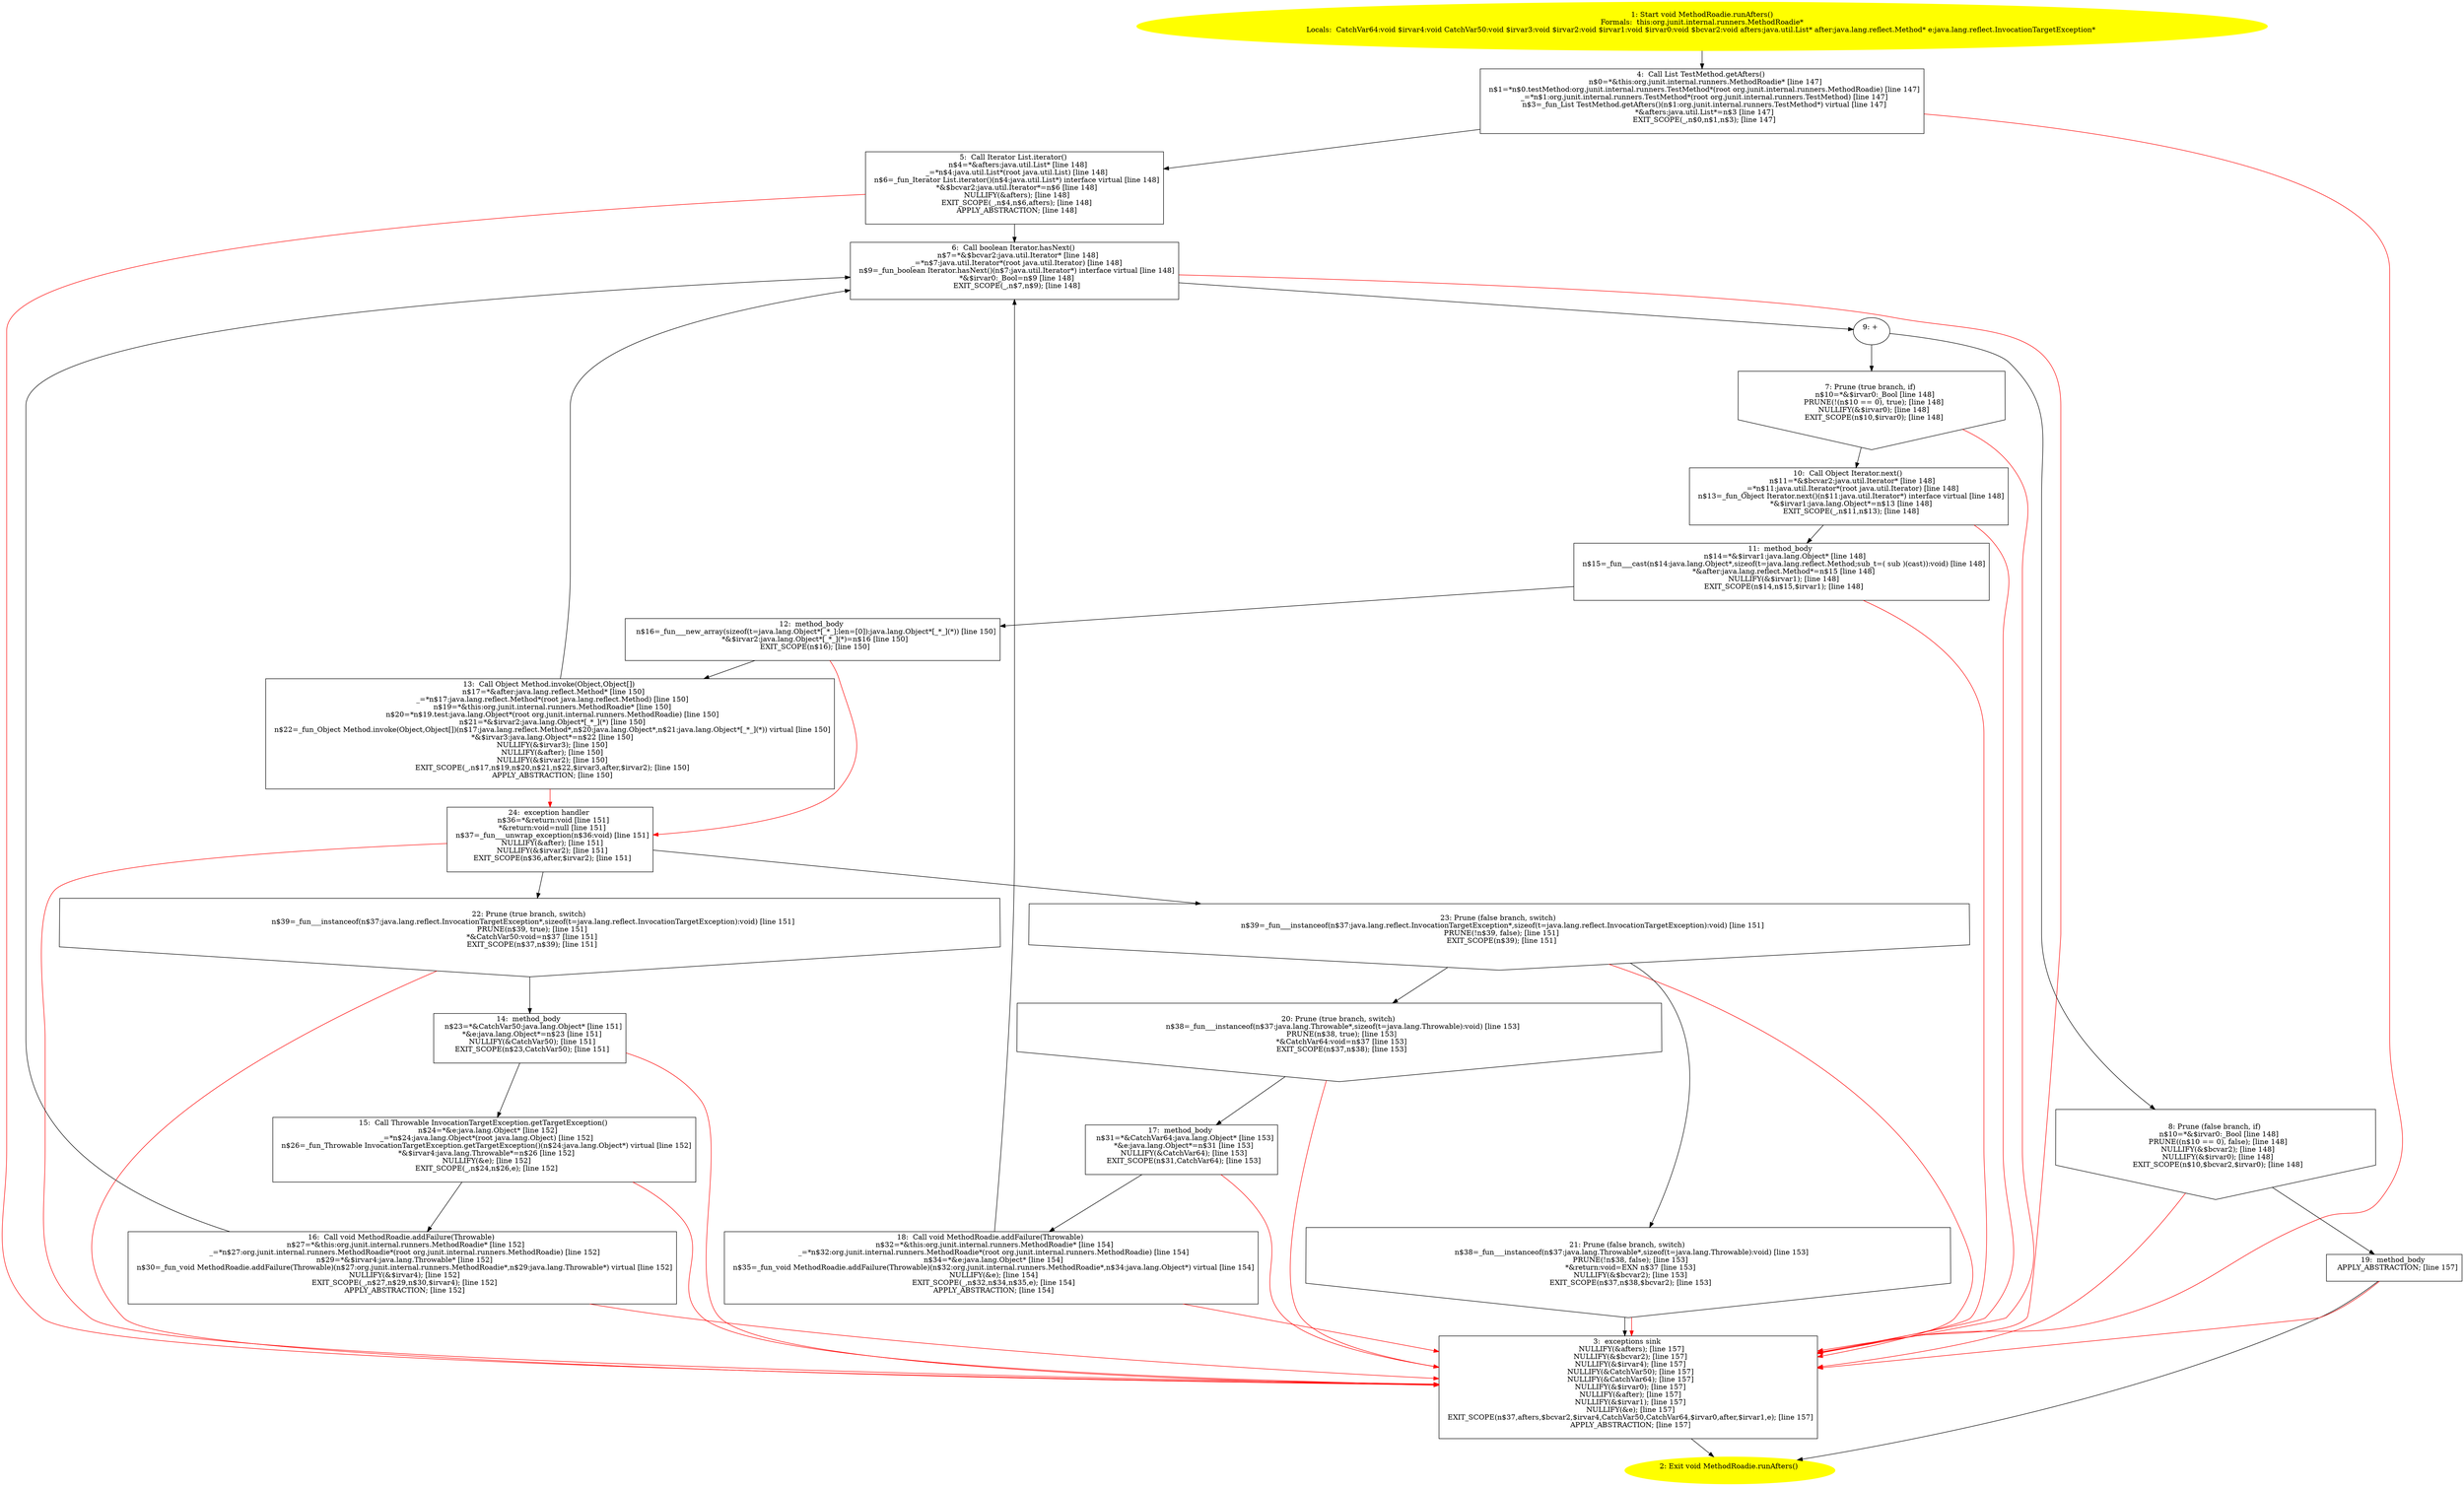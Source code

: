 /* @generated */
digraph cfg {
"org.junit.internal.runners.MethodRoadie.runAfters():void.0b1c17563a7f7aed9f49a40c612ed3f4_1" [label="1: Start void MethodRoadie.runAfters()\nFormals:  this:org.junit.internal.runners.MethodRoadie*\nLocals:  CatchVar64:void $irvar4:void CatchVar50:void $irvar3:void $irvar2:void $irvar1:void $irvar0:void $bcvar2:void afters:java.util.List* after:java.lang.reflect.Method* e:java.lang.reflect.InvocationTargetException* \n  " color=yellow style=filled]
	

	 "org.junit.internal.runners.MethodRoadie.runAfters():void.0b1c17563a7f7aed9f49a40c612ed3f4_1" -> "org.junit.internal.runners.MethodRoadie.runAfters():void.0b1c17563a7f7aed9f49a40c612ed3f4_4" ;
"org.junit.internal.runners.MethodRoadie.runAfters():void.0b1c17563a7f7aed9f49a40c612ed3f4_2" [label="2: Exit void MethodRoadie.runAfters() \n  " color=yellow style=filled]
	

"org.junit.internal.runners.MethodRoadie.runAfters():void.0b1c17563a7f7aed9f49a40c612ed3f4_3" [label="3:  exceptions sink \n   NULLIFY(&afters); [line 157]\n  NULLIFY(&$bcvar2); [line 157]\n  NULLIFY(&$irvar4); [line 157]\n  NULLIFY(&CatchVar50); [line 157]\n  NULLIFY(&CatchVar64); [line 157]\n  NULLIFY(&$irvar0); [line 157]\n  NULLIFY(&after); [line 157]\n  NULLIFY(&$irvar1); [line 157]\n  NULLIFY(&e); [line 157]\n  EXIT_SCOPE(n$37,afters,$bcvar2,$irvar4,CatchVar50,CatchVar64,$irvar0,after,$irvar1,e); [line 157]\n  APPLY_ABSTRACTION; [line 157]\n " shape="box"]
	

	 "org.junit.internal.runners.MethodRoadie.runAfters():void.0b1c17563a7f7aed9f49a40c612ed3f4_3" -> "org.junit.internal.runners.MethodRoadie.runAfters():void.0b1c17563a7f7aed9f49a40c612ed3f4_2" ;
"org.junit.internal.runners.MethodRoadie.runAfters():void.0b1c17563a7f7aed9f49a40c612ed3f4_4" [label="4:  Call List TestMethod.getAfters() \n   n$0=*&this:org.junit.internal.runners.MethodRoadie* [line 147]\n  n$1=*n$0.testMethod:org.junit.internal.runners.TestMethod*(root org.junit.internal.runners.MethodRoadie) [line 147]\n  _=*n$1:org.junit.internal.runners.TestMethod*(root org.junit.internal.runners.TestMethod) [line 147]\n  n$3=_fun_List TestMethod.getAfters()(n$1:org.junit.internal.runners.TestMethod*) virtual [line 147]\n  *&afters:java.util.List*=n$3 [line 147]\n  EXIT_SCOPE(_,n$0,n$1,n$3); [line 147]\n " shape="box"]
	

	 "org.junit.internal.runners.MethodRoadie.runAfters():void.0b1c17563a7f7aed9f49a40c612ed3f4_4" -> "org.junit.internal.runners.MethodRoadie.runAfters():void.0b1c17563a7f7aed9f49a40c612ed3f4_5" ;
	 "org.junit.internal.runners.MethodRoadie.runAfters():void.0b1c17563a7f7aed9f49a40c612ed3f4_4" -> "org.junit.internal.runners.MethodRoadie.runAfters():void.0b1c17563a7f7aed9f49a40c612ed3f4_3" [color="red" ];
"org.junit.internal.runners.MethodRoadie.runAfters():void.0b1c17563a7f7aed9f49a40c612ed3f4_5" [label="5:  Call Iterator List.iterator() \n   n$4=*&afters:java.util.List* [line 148]\n  _=*n$4:java.util.List*(root java.util.List) [line 148]\n  n$6=_fun_Iterator List.iterator()(n$4:java.util.List*) interface virtual [line 148]\n  *&$bcvar2:java.util.Iterator*=n$6 [line 148]\n  NULLIFY(&afters); [line 148]\n  EXIT_SCOPE(_,n$4,n$6,afters); [line 148]\n  APPLY_ABSTRACTION; [line 148]\n " shape="box"]
	

	 "org.junit.internal.runners.MethodRoadie.runAfters():void.0b1c17563a7f7aed9f49a40c612ed3f4_5" -> "org.junit.internal.runners.MethodRoadie.runAfters():void.0b1c17563a7f7aed9f49a40c612ed3f4_6" ;
	 "org.junit.internal.runners.MethodRoadie.runAfters():void.0b1c17563a7f7aed9f49a40c612ed3f4_5" -> "org.junit.internal.runners.MethodRoadie.runAfters():void.0b1c17563a7f7aed9f49a40c612ed3f4_3" [color="red" ];
"org.junit.internal.runners.MethodRoadie.runAfters():void.0b1c17563a7f7aed9f49a40c612ed3f4_6" [label="6:  Call boolean Iterator.hasNext() \n   n$7=*&$bcvar2:java.util.Iterator* [line 148]\n  _=*n$7:java.util.Iterator*(root java.util.Iterator) [line 148]\n  n$9=_fun_boolean Iterator.hasNext()(n$7:java.util.Iterator*) interface virtual [line 148]\n  *&$irvar0:_Bool=n$9 [line 148]\n  EXIT_SCOPE(_,n$7,n$9); [line 148]\n " shape="box"]
	

	 "org.junit.internal.runners.MethodRoadie.runAfters():void.0b1c17563a7f7aed9f49a40c612ed3f4_6" -> "org.junit.internal.runners.MethodRoadie.runAfters():void.0b1c17563a7f7aed9f49a40c612ed3f4_9" ;
	 "org.junit.internal.runners.MethodRoadie.runAfters():void.0b1c17563a7f7aed9f49a40c612ed3f4_6" -> "org.junit.internal.runners.MethodRoadie.runAfters():void.0b1c17563a7f7aed9f49a40c612ed3f4_3" [color="red" ];
"org.junit.internal.runners.MethodRoadie.runAfters():void.0b1c17563a7f7aed9f49a40c612ed3f4_7" [label="7: Prune (true branch, if) \n   n$10=*&$irvar0:_Bool [line 148]\n  PRUNE(!(n$10 == 0), true); [line 148]\n  NULLIFY(&$irvar0); [line 148]\n  EXIT_SCOPE(n$10,$irvar0); [line 148]\n " shape="invhouse"]
	

	 "org.junit.internal.runners.MethodRoadie.runAfters():void.0b1c17563a7f7aed9f49a40c612ed3f4_7" -> "org.junit.internal.runners.MethodRoadie.runAfters():void.0b1c17563a7f7aed9f49a40c612ed3f4_10" ;
	 "org.junit.internal.runners.MethodRoadie.runAfters():void.0b1c17563a7f7aed9f49a40c612ed3f4_7" -> "org.junit.internal.runners.MethodRoadie.runAfters():void.0b1c17563a7f7aed9f49a40c612ed3f4_3" [color="red" ];
"org.junit.internal.runners.MethodRoadie.runAfters():void.0b1c17563a7f7aed9f49a40c612ed3f4_8" [label="8: Prune (false branch, if) \n   n$10=*&$irvar0:_Bool [line 148]\n  PRUNE((n$10 == 0), false); [line 148]\n  NULLIFY(&$bcvar2); [line 148]\n  NULLIFY(&$irvar0); [line 148]\n  EXIT_SCOPE(n$10,$bcvar2,$irvar0); [line 148]\n " shape="invhouse"]
	

	 "org.junit.internal.runners.MethodRoadie.runAfters():void.0b1c17563a7f7aed9f49a40c612ed3f4_8" -> "org.junit.internal.runners.MethodRoadie.runAfters():void.0b1c17563a7f7aed9f49a40c612ed3f4_19" ;
	 "org.junit.internal.runners.MethodRoadie.runAfters():void.0b1c17563a7f7aed9f49a40c612ed3f4_8" -> "org.junit.internal.runners.MethodRoadie.runAfters():void.0b1c17563a7f7aed9f49a40c612ed3f4_3" [color="red" ];
"org.junit.internal.runners.MethodRoadie.runAfters():void.0b1c17563a7f7aed9f49a40c612ed3f4_9" [label="9: + \n  " ]
	

	 "org.junit.internal.runners.MethodRoadie.runAfters():void.0b1c17563a7f7aed9f49a40c612ed3f4_9" -> "org.junit.internal.runners.MethodRoadie.runAfters():void.0b1c17563a7f7aed9f49a40c612ed3f4_7" ;
	 "org.junit.internal.runners.MethodRoadie.runAfters():void.0b1c17563a7f7aed9f49a40c612ed3f4_9" -> "org.junit.internal.runners.MethodRoadie.runAfters():void.0b1c17563a7f7aed9f49a40c612ed3f4_8" ;
"org.junit.internal.runners.MethodRoadie.runAfters():void.0b1c17563a7f7aed9f49a40c612ed3f4_10" [label="10:  Call Object Iterator.next() \n   n$11=*&$bcvar2:java.util.Iterator* [line 148]\n  _=*n$11:java.util.Iterator*(root java.util.Iterator) [line 148]\n  n$13=_fun_Object Iterator.next()(n$11:java.util.Iterator*) interface virtual [line 148]\n  *&$irvar1:java.lang.Object*=n$13 [line 148]\n  EXIT_SCOPE(_,n$11,n$13); [line 148]\n " shape="box"]
	

	 "org.junit.internal.runners.MethodRoadie.runAfters():void.0b1c17563a7f7aed9f49a40c612ed3f4_10" -> "org.junit.internal.runners.MethodRoadie.runAfters():void.0b1c17563a7f7aed9f49a40c612ed3f4_11" ;
	 "org.junit.internal.runners.MethodRoadie.runAfters():void.0b1c17563a7f7aed9f49a40c612ed3f4_10" -> "org.junit.internal.runners.MethodRoadie.runAfters():void.0b1c17563a7f7aed9f49a40c612ed3f4_3" [color="red" ];
"org.junit.internal.runners.MethodRoadie.runAfters():void.0b1c17563a7f7aed9f49a40c612ed3f4_11" [label="11:  method_body \n   n$14=*&$irvar1:java.lang.Object* [line 148]\n  n$15=_fun___cast(n$14:java.lang.Object*,sizeof(t=java.lang.reflect.Method;sub_t=( sub )(cast)):void) [line 148]\n  *&after:java.lang.reflect.Method*=n$15 [line 148]\n  NULLIFY(&$irvar1); [line 148]\n  EXIT_SCOPE(n$14,n$15,$irvar1); [line 148]\n " shape="box"]
	

	 "org.junit.internal.runners.MethodRoadie.runAfters():void.0b1c17563a7f7aed9f49a40c612ed3f4_11" -> "org.junit.internal.runners.MethodRoadie.runAfters():void.0b1c17563a7f7aed9f49a40c612ed3f4_12" ;
	 "org.junit.internal.runners.MethodRoadie.runAfters():void.0b1c17563a7f7aed9f49a40c612ed3f4_11" -> "org.junit.internal.runners.MethodRoadie.runAfters():void.0b1c17563a7f7aed9f49a40c612ed3f4_3" [color="red" ];
"org.junit.internal.runners.MethodRoadie.runAfters():void.0b1c17563a7f7aed9f49a40c612ed3f4_12" [label="12:  method_body \n   n$16=_fun___new_array(sizeof(t=java.lang.Object*[_*_];len=[0]):java.lang.Object*[_*_](*)) [line 150]\n  *&$irvar2:java.lang.Object*[_*_](*)=n$16 [line 150]\n  EXIT_SCOPE(n$16); [line 150]\n " shape="box"]
	

	 "org.junit.internal.runners.MethodRoadie.runAfters():void.0b1c17563a7f7aed9f49a40c612ed3f4_12" -> "org.junit.internal.runners.MethodRoadie.runAfters():void.0b1c17563a7f7aed9f49a40c612ed3f4_13" ;
	 "org.junit.internal.runners.MethodRoadie.runAfters():void.0b1c17563a7f7aed9f49a40c612ed3f4_12" -> "org.junit.internal.runners.MethodRoadie.runAfters():void.0b1c17563a7f7aed9f49a40c612ed3f4_24" [color="red" ];
"org.junit.internal.runners.MethodRoadie.runAfters():void.0b1c17563a7f7aed9f49a40c612ed3f4_13" [label="13:  Call Object Method.invoke(Object,Object[]) \n   n$17=*&after:java.lang.reflect.Method* [line 150]\n  _=*n$17:java.lang.reflect.Method*(root java.lang.reflect.Method) [line 150]\n  n$19=*&this:org.junit.internal.runners.MethodRoadie* [line 150]\n  n$20=*n$19.test:java.lang.Object*(root org.junit.internal.runners.MethodRoadie) [line 150]\n  n$21=*&$irvar2:java.lang.Object*[_*_](*) [line 150]\n  n$22=_fun_Object Method.invoke(Object,Object[])(n$17:java.lang.reflect.Method*,n$20:java.lang.Object*,n$21:java.lang.Object*[_*_](*)) virtual [line 150]\n  *&$irvar3:java.lang.Object*=n$22 [line 150]\n  NULLIFY(&$irvar3); [line 150]\n  NULLIFY(&after); [line 150]\n  NULLIFY(&$irvar2); [line 150]\n  EXIT_SCOPE(_,n$17,n$19,n$20,n$21,n$22,$irvar3,after,$irvar2); [line 150]\n  APPLY_ABSTRACTION; [line 150]\n " shape="box"]
	

	 "org.junit.internal.runners.MethodRoadie.runAfters():void.0b1c17563a7f7aed9f49a40c612ed3f4_13" -> "org.junit.internal.runners.MethodRoadie.runAfters():void.0b1c17563a7f7aed9f49a40c612ed3f4_6" ;
	 "org.junit.internal.runners.MethodRoadie.runAfters():void.0b1c17563a7f7aed9f49a40c612ed3f4_13" -> "org.junit.internal.runners.MethodRoadie.runAfters():void.0b1c17563a7f7aed9f49a40c612ed3f4_24" [color="red" ];
"org.junit.internal.runners.MethodRoadie.runAfters():void.0b1c17563a7f7aed9f49a40c612ed3f4_14" [label="14:  method_body \n   n$23=*&CatchVar50:java.lang.Object* [line 151]\n  *&e:java.lang.Object*=n$23 [line 151]\n  NULLIFY(&CatchVar50); [line 151]\n  EXIT_SCOPE(n$23,CatchVar50); [line 151]\n " shape="box"]
	

	 "org.junit.internal.runners.MethodRoadie.runAfters():void.0b1c17563a7f7aed9f49a40c612ed3f4_14" -> "org.junit.internal.runners.MethodRoadie.runAfters():void.0b1c17563a7f7aed9f49a40c612ed3f4_15" ;
	 "org.junit.internal.runners.MethodRoadie.runAfters():void.0b1c17563a7f7aed9f49a40c612ed3f4_14" -> "org.junit.internal.runners.MethodRoadie.runAfters():void.0b1c17563a7f7aed9f49a40c612ed3f4_3" [color="red" ];
"org.junit.internal.runners.MethodRoadie.runAfters():void.0b1c17563a7f7aed9f49a40c612ed3f4_15" [label="15:  Call Throwable InvocationTargetException.getTargetException() \n   n$24=*&e:java.lang.Object* [line 152]\n  _=*n$24:java.lang.Object*(root java.lang.Object) [line 152]\n  n$26=_fun_Throwable InvocationTargetException.getTargetException()(n$24:java.lang.Object*) virtual [line 152]\n  *&$irvar4:java.lang.Throwable*=n$26 [line 152]\n  NULLIFY(&e); [line 152]\n  EXIT_SCOPE(_,n$24,n$26,e); [line 152]\n " shape="box"]
	

	 "org.junit.internal.runners.MethodRoadie.runAfters():void.0b1c17563a7f7aed9f49a40c612ed3f4_15" -> "org.junit.internal.runners.MethodRoadie.runAfters():void.0b1c17563a7f7aed9f49a40c612ed3f4_16" ;
	 "org.junit.internal.runners.MethodRoadie.runAfters():void.0b1c17563a7f7aed9f49a40c612ed3f4_15" -> "org.junit.internal.runners.MethodRoadie.runAfters():void.0b1c17563a7f7aed9f49a40c612ed3f4_3" [color="red" ];
"org.junit.internal.runners.MethodRoadie.runAfters():void.0b1c17563a7f7aed9f49a40c612ed3f4_16" [label="16:  Call void MethodRoadie.addFailure(Throwable) \n   n$27=*&this:org.junit.internal.runners.MethodRoadie* [line 152]\n  _=*n$27:org.junit.internal.runners.MethodRoadie*(root org.junit.internal.runners.MethodRoadie) [line 152]\n  n$29=*&$irvar4:java.lang.Throwable* [line 152]\n  n$30=_fun_void MethodRoadie.addFailure(Throwable)(n$27:org.junit.internal.runners.MethodRoadie*,n$29:java.lang.Throwable*) virtual [line 152]\n  NULLIFY(&$irvar4); [line 152]\n  EXIT_SCOPE(_,n$27,n$29,n$30,$irvar4); [line 152]\n  APPLY_ABSTRACTION; [line 152]\n " shape="box"]
	

	 "org.junit.internal.runners.MethodRoadie.runAfters():void.0b1c17563a7f7aed9f49a40c612ed3f4_16" -> "org.junit.internal.runners.MethodRoadie.runAfters():void.0b1c17563a7f7aed9f49a40c612ed3f4_6" ;
	 "org.junit.internal.runners.MethodRoadie.runAfters():void.0b1c17563a7f7aed9f49a40c612ed3f4_16" -> "org.junit.internal.runners.MethodRoadie.runAfters():void.0b1c17563a7f7aed9f49a40c612ed3f4_3" [color="red" ];
"org.junit.internal.runners.MethodRoadie.runAfters():void.0b1c17563a7f7aed9f49a40c612ed3f4_17" [label="17:  method_body \n   n$31=*&CatchVar64:java.lang.Object* [line 153]\n  *&e:java.lang.Object*=n$31 [line 153]\n  NULLIFY(&CatchVar64); [line 153]\n  EXIT_SCOPE(n$31,CatchVar64); [line 153]\n " shape="box"]
	

	 "org.junit.internal.runners.MethodRoadie.runAfters():void.0b1c17563a7f7aed9f49a40c612ed3f4_17" -> "org.junit.internal.runners.MethodRoadie.runAfters():void.0b1c17563a7f7aed9f49a40c612ed3f4_18" ;
	 "org.junit.internal.runners.MethodRoadie.runAfters():void.0b1c17563a7f7aed9f49a40c612ed3f4_17" -> "org.junit.internal.runners.MethodRoadie.runAfters():void.0b1c17563a7f7aed9f49a40c612ed3f4_3" [color="red" ];
"org.junit.internal.runners.MethodRoadie.runAfters():void.0b1c17563a7f7aed9f49a40c612ed3f4_18" [label="18:  Call void MethodRoadie.addFailure(Throwable) \n   n$32=*&this:org.junit.internal.runners.MethodRoadie* [line 154]\n  _=*n$32:org.junit.internal.runners.MethodRoadie*(root org.junit.internal.runners.MethodRoadie) [line 154]\n  n$34=*&e:java.lang.Object* [line 154]\n  n$35=_fun_void MethodRoadie.addFailure(Throwable)(n$32:org.junit.internal.runners.MethodRoadie*,n$34:java.lang.Object*) virtual [line 154]\n  NULLIFY(&e); [line 154]\n  EXIT_SCOPE(_,n$32,n$34,n$35,e); [line 154]\n  APPLY_ABSTRACTION; [line 154]\n " shape="box"]
	

	 "org.junit.internal.runners.MethodRoadie.runAfters():void.0b1c17563a7f7aed9f49a40c612ed3f4_18" -> "org.junit.internal.runners.MethodRoadie.runAfters():void.0b1c17563a7f7aed9f49a40c612ed3f4_6" ;
	 "org.junit.internal.runners.MethodRoadie.runAfters():void.0b1c17563a7f7aed9f49a40c612ed3f4_18" -> "org.junit.internal.runners.MethodRoadie.runAfters():void.0b1c17563a7f7aed9f49a40c612ed3f4_3" [color="red" ];
"org.junit.internal.runners.MethodRoadie.runAfters():void.0b1c17563a7f7aed9f49a40c612ed3f4_19" [label="19:  method_body \n   APPLY_ABSTRACTION; [line 157]\n " shape="box"]
	

	 "org.junit.internal.runners.MethodRoadie.runAfters():void.0b1c17563a7f7aed9f49a40c612ed3f4_19" -> "org.junit.internal.runners.MethodRoadie.runAfters():void.0b1c17563a7f7aed9f49a40c612ed3f4_2" ;
	 "org.junit.internal.runners.MethodRoadie.runAfters():void.0b1c17563a7f7aed9f49a40c612ed3f4_19" -> "org.junit.internal.runners.MethodRoadie.runAfters():void.0b1c17563a7f7aed9f49a40c612ed3f4_3" [color="red" ];
"org.junit.internal.runners.MethodRoadie.runAfters():void.0b1c17563a7f7aed9f49a40c612ed3f4_20" [label="20: Prune (true branch, switch) \n   n$38=_fun___instanceof(n$37:java.lang.Throwable*,sizeof(t=java.lang.Throwable):void) [line 153]\n  PRUNE(n$38, true); [line 153]\n  *&CatchVar64:void=n$37 [line 153]\n  EXIT_SCOPE(n$37,n$38); [line 153]\n " shape="invhouse"]
	

	 "org.junit.internal.runners.MethodRoadie.runAfters():void.0b1c17563a7f7aed9f49a40c612ed3f4_20" -> "org.junit.internal.runners.MethodRoadie.runAfters():void.0b1c17563a7f7aed9f49a40c612ed3f4_17" ;
	 "org.junit.internal.runners.MethodRoadie.runAfters():void.0b1c17563a7f7aed9f49a40c612ed3f4_20" -> "org.junit.internal.runners.MethodRoadie.runAfters():void.0b1c17563a7f7aed9f49a40c612ed3f4_3" [color="red" ];
"org.junit.internal.runners.MethodRoadie.runAfters():void.0b1c17563a7f7aed9f49a40c612ed3f4_21" [label="21: Prune (false branch, switch) \n   n$38=_fun___instanceof(n$37:java.lang.Throwable*,sizeof(t=java.lang.Throwable):void) [line 153]\n  PRUNE(!n$38, false); [line 153]\n  *&return:void=EXN n$37 [line 153]\n  NULLIFY(&$bcvar2); [line 153]\n  EXIT_SCOPE(n$37,n$38,$bcvar2); [line 153]\n " shape="invhouse"]
	

	 "org.junit.internal.runners.MethodRoadie.runAfters():void.0b1c17563a7f7aed9f49a40c612ed3f4_21" -> "org.junit.internal.runners.MethodRoadie.runAfters():void.0b1c17563a7f7aed9f49a40c612ed3f4_3" ;
	 "org.junit.internal.runners.MethodRoadie.runAfters():void.0b1c17563a7f7aed9f49a40c612ed3f4_21" -> "org.junit.internal.runners.MethodRoadie.runAfters():void.0b1c17563a7f7aed9f49a40c612ed3f4_3" [color="red" ];
"org.junit.internal.runners.MethodRoadie.runAfters():void.0b1c17563a7f7aed9f49a40c612ed3f4_22" [label="22: Prune (true branch, switch) \n   n$39=_fun___instanceof(n$37:java.lang.reflect.InvocationTargetException*,sizeof(t=java.lang.reflect.InvocationTargetException):void) [line 151]\n  PRUNE(n$39, true); [line 151]\n  *&CatchVar50:void=n$37 [line 151]\n  EXIT_SCOPE(n$37,n$39); [line 151]\n " shape="invhouse"]
	

	 "org.junit.internal.runners.MethodRoadie.runAfters():void.0b1c17563a7f7aed9f49a40c612ed3f4_22" -> "org.junit.internal.runners.MethodRoadie.runAfters():void.0b1c17563a7f7aed9f49a40c612ed3f4_14" ;
	 "org.junit.internal.runners.MethodRoadie.runAfters():void.0b1c17563a7f7aed9f49a40c612ed3f4_22" -> "org.junit.internal.runners.MethodRoadie.runAfters():void.0b1c17563a7f7aed9f49a40c612ed3f4_3" [color="red" ];
"org.junit.internal.runners.MethodRoadie.runAfters():void.0b1c17563a7f7aed9f49a40c612ed3f4_23" [label="23: Prune (false branch, switch) \n   n$39=_fun___instanceof(n$37:java.lang.reflect.InvocationTargetException*,sizeof(t=java.lang.reflect.InvocationTargetException):void) [line 151]\n  PRUNE(!n$39, false); [line 151]\n  EXIT_SCOPE(n$39); [line 151]\n " shape="invhouse"]
	

	 "org.junit.internal.runners.MethodRoadie.runAfters():void.0b1c17563a7f7aed9f49a40c612ed3f4_23" -> "org.junit.internal.runners.MethodRoadie.runAfters():void.0b1c17563a7f7aed9f49a40c612ed3f4_20" ;
	 "org.junit.internal.runners.MethodRoadie.runAfters():void.0b1c17563a7f7aed9f49a40c612ed3f4_23" -> "org.junit.internal.runners.MethodRoadie.runAfters():void.0b1c17563a7f7aed9f49a40c612ed3f4_21" ;
	 "org.junit.internal.runners.MethodRoadie.runAfters():void.0b1c17563a7f7aed9f49a40c612ed3f4_23" -> "org.junit.internal.runners.MethodRoadie.runAfters():void.0b1c17563a7f7aed9f49a40c612ed3f4_3" [color="red" ];
"org.junit.internal.runners.MethodRoadie.runAfters():void.0b1c17563a7f7aed9f49a40c612ed3f4_24" [label="24:  exception handler \n   n$36=*&return:void [line 151]\n  *&return:void=null [line 151]\n  n$37=_fun___unwrap_exception(n$36:void) [line 151]\n  NULLIFY(&after); [line 151]\n  NULLIFY(&$irvar2); [line 151]\n  EXIT_SCOPE(n$36,after,$irvar2); [line 151]\n " shape="box"]
	

	 "org.junit.internal.runners.MethodRoadie.runAfters():void.0b1c17563a7f7aed9f49a40c612ed3f4_24" -> "org.junit.internal.runners.MethodRoadie.runAfters():void.0b1c17563a7f7aed9f49a40c612ed3f4_22" ;
	 "org.junit.internal.runners.MethodRoadie.runAfters():void.0b1c17563a7f7aed9f49a40c612ed3f4_24" -> "org.junit.internal.runners.MethodRoadie.runAfters():void.0b1c17563a7f7aed9f49a40c612ed3f4_23" ;
	 "org.junit.internal.runners.MethodRoadie.runAfters():void.0b1c17563a7f7aed9f49a40c612ed3f4_24" -> "org.junit.internal.runners.MethodRoadie.runAfters():void.0b1c17563a7f7aed9f49a40c612ed3f4_3" [color="red" ];
}
